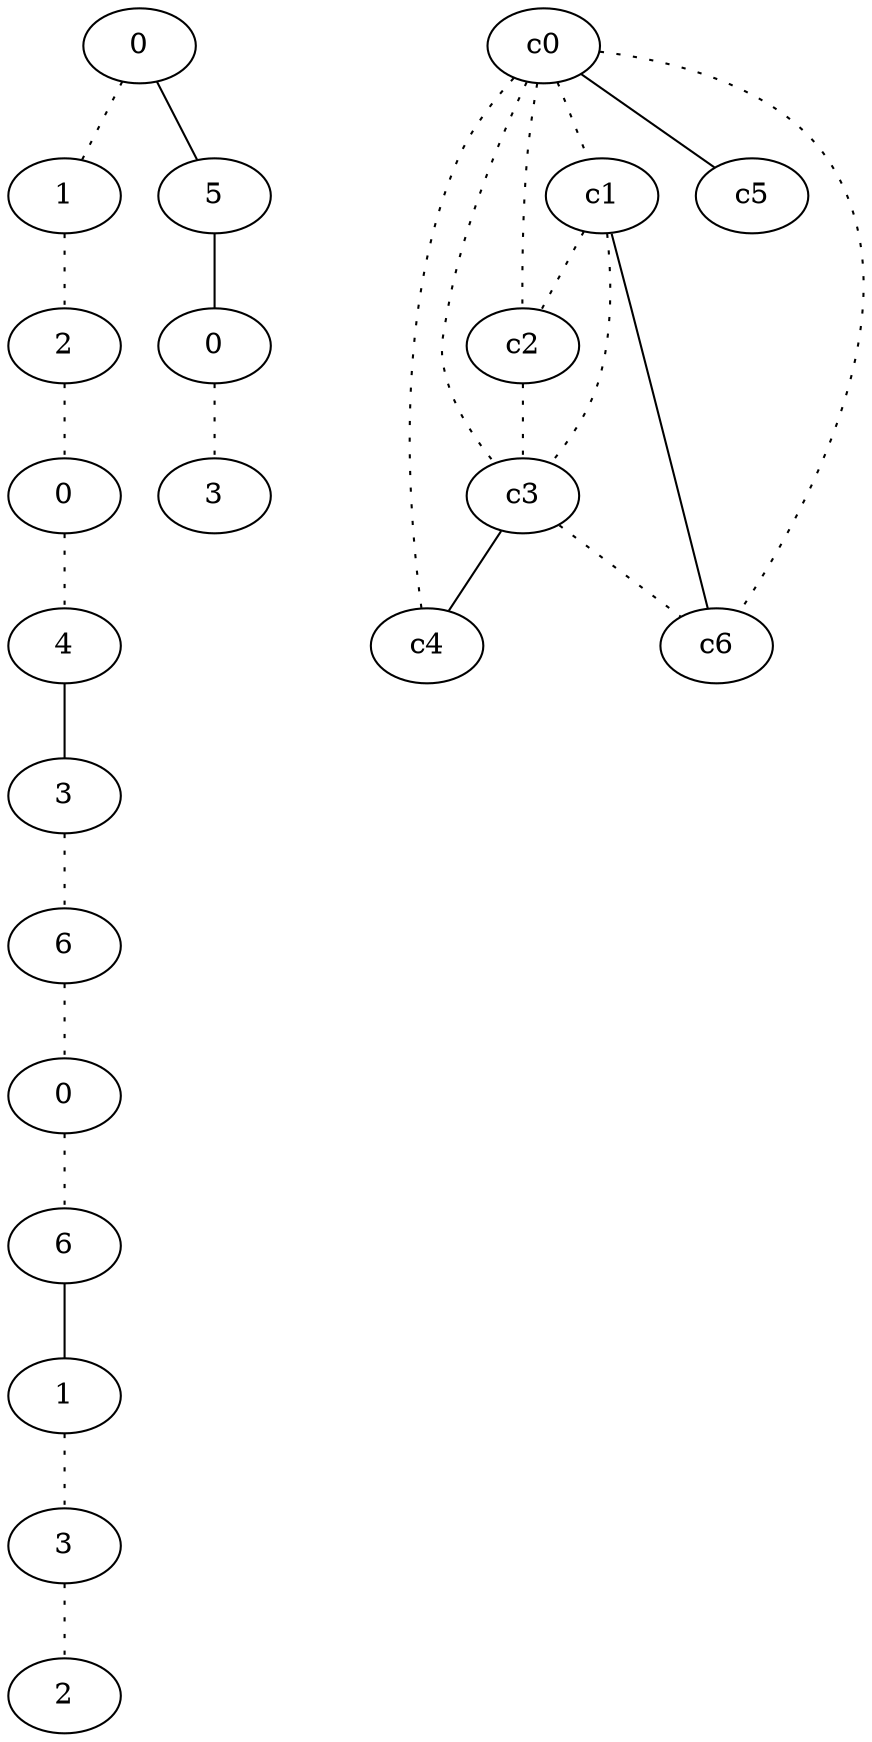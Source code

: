 graph {
a0[label=0];
a1[label=1];
a2[label=2];
a3[label=0];
a4[label=4];
a5[label=3];
a6[label=6];
a7[label=0];
a8[label=6];
a9[label=1];
a10[label=3];
a11[label=2];
a12[label=5];
a13[label=0];
a14[label=3];
a0 -- a1 [style=dotted];
a0 -- a12;
a1 -- a2 [style=dotted];
a2 -- a3 [style=dotted];
a3 -- a4 [style=dotted];
a4 -- a5;
a5 -- a6 [style=dotted];
a6 -- a7 [style=dotted];
a7 -- a8 [style=dotted];
a8 -- a9;
a9 -- a10 [style=dotted];
a10 -- a11 [style=dotted];
a12 -- a13;
a13 -- a14 [style=dotted];
c0 -- c1 [style=dotted];
c0 -- c2 [style=dotted];
c0 -- c3 [style=dotted];
c0 -- c4 [style=dotted];
c0 -- c5;
c0 -- c6 [style=dotted];
c1 -- c2 [style=dotted];
c1 -- c3 [style=dotted];
c1 -- c6;
c2 -- c3 [style=dotted];
c3 -- c4;
c3 -- c6 [style=dotted];
}
